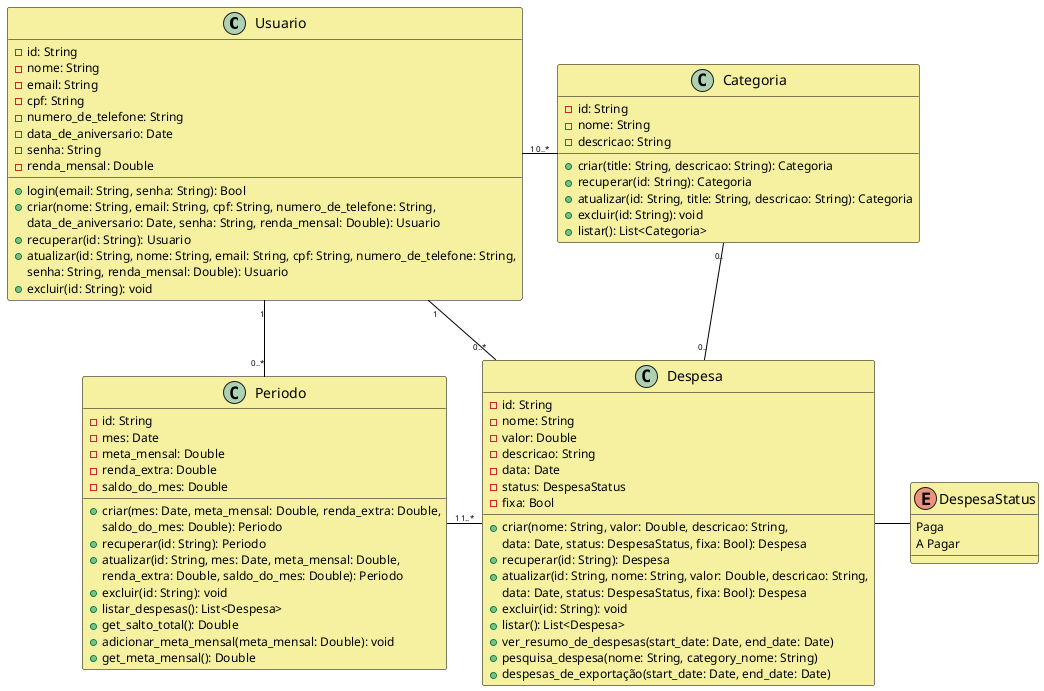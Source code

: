 @startuml Diagrama de classes

skinparam ClassAttributeFontSize 12
skinparam ClassFontSize 14
skinparam ClassBorderColor black
skinparam ArrowColor black
skinparam ArrowFontSize 8
skinparam ClassBackgroundColor #F5F1A1


class Usuario {
    -id: String
    -nome: String
    -email: String
    -cpf: String
    -numero_de_telefone: String
    -data_de_aniversario: Date
    -senha: String
    -renda_mensal: Double
    +login(email: String, senha: String): Bool
    +criar(nome: String, email: String, cpf: String, numero_de_telefone: String, 
    data_de_aniversario: Date, senha: String, renda_mensal: Double): Usuario
    +recuperar(id: String): Usuario
    +atualizar(id: String, nome: String, email: String, cpf: String, numero_de_telefone: String,
    senha: String, renda_mensal: Double): Usuario
    +excluir(id: String): void
}

class Despesa {
    -id: String
    -nome: String
    -valor: Double
    -descricao: String
    -data: Date
    -status: DespesaStatus
    -fixa: Bool
    +criar(nome: String, valor: Double, descricao: String,
    data: Date, status: DespesaStatus, fixa: Bool): Despesa
    +recuperar(id: String): Despesa
    +atualizar(id: String, nome: String, valor: Double, descricao: String, 
    data: Date, status: DespesaStatus, fixa: Bool): Despesa
    +excluir(id: String): void
    +listar(): List<Despesa>
    +ver_resumo_de_despesas(start_date: Date, end_date: Date)
    +pesquisa_despesa(nome: String, category_nome: String)
    +despesas_de_exportação(start_date: Date, end_date: Date)
}


class Categoria {
    -id: String
    -nome: String
    -descricao: String
    +criar(title: String, descricao: String): Categoria
    +recuperar(id: String): Categoria
    +atualizar(id: String, title: String, descricao: String): Categoria
    +excluir(id: String): void
    +listar(): List<Categoria>
}


class Periodo {
    -id: String
    -mes: Date
    -meta_mensal: Double
    -renda_extra: Double
    -saldo_do_mes: Double
    +criar(mes: Date, meta_mensal: Double, renda_extra: Double, 
    saldo_do_mes: Double): Periodo
    +recuperar(id: String): Periodo
    +atualizar(id: String, mes: Date, meta_mensal: Double,
    renda_extra: Double, saldo_do_mes: Double): Periodo
    +excluir(id: String): void
    +listar_despesas(): List<Despesa>
    +get_salto_total(): Double
    +adicionar_meta_mensal(meta_mensal: Double): void
    +get_meta_mensal(): Double
}


enum DespesaStatus {
    Paga
    A Pagar
}


Usuario"1" -- "0..*"Periodo
Usuario"1" -down- "0..*"Despesa
Usuario"1" -right- "0..*"Categoria
Despesa"0.." -up- "0.."Categoria
Despesa -right- DespesaStatus
Despesa"1..*" -left- "1"Periodo

@enduml